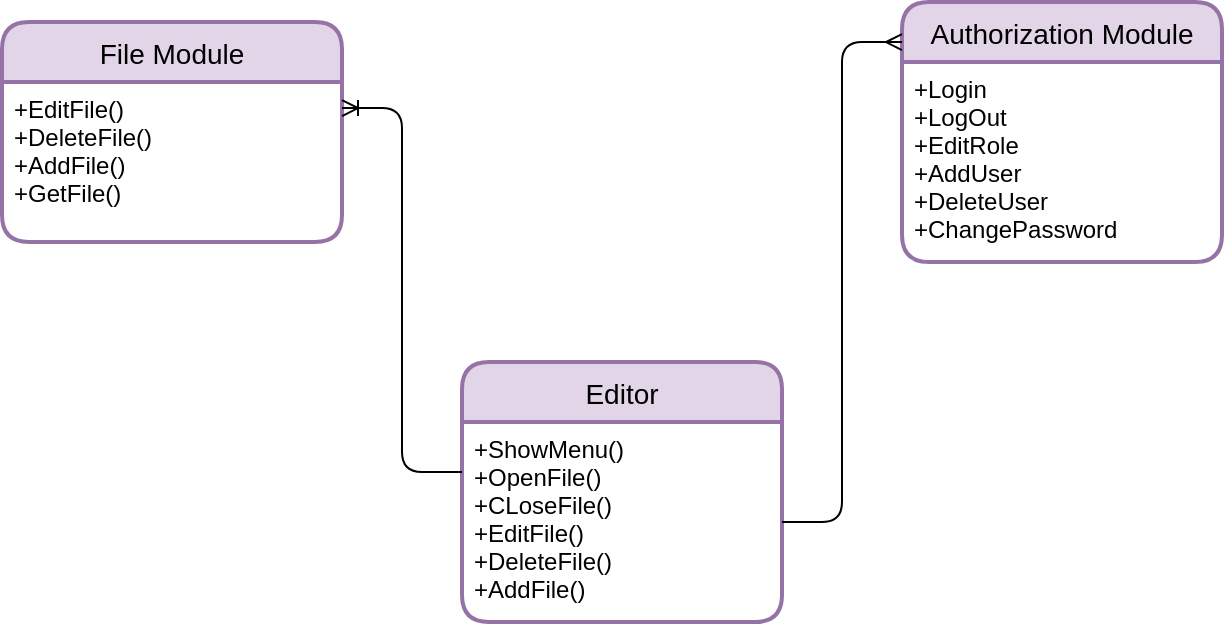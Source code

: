 <mxfile version="14.8.6" type="device"><diagram id="peX0ysri3qEVZlFF5f2k" name="Page-3"><mxGraphModel dx="1422" dy="794" grid="1" gridSize="10" guides="1" tooltips="1" connect="1" arrows="1" fold="1" page="1" pageScale="1" pageWidth="1169" pageHeight="1654" math="0" shadow="0"><root><mxCell id="KrHLUY5g0DWauafGILbs-0"/><mxCell id="KrHLUY5g0DWauafGILbs-1" parent="KrHLUY5g0DWauafGILbs-0"/><mxCell id="Ccg6oXsPEzgYEGEl2Zmm-4" value="File Module" style="swimlane;childLayout=stackLayout;horizontal=1;startSize=30;horizontalStack=0;rounded=1;fontSize=14;fontStyle=0;strokeWidth=2;resizeParent=0;resizeLast=1;shadow=0;dashed=0;align=center;fillColor=#e1d5e7;strokeColor=#9673a6;" vertex="1" parent="KrHLUY5g0DWauafGILbs-1"><mxGeometry x="260" y="110" width="170" height="110" as="geometry"/></mxCell><mxCell id="Ccg6oXsPEzgYEGEl2Zmm-5" value="+EditFile()&#10;+DeleteFile()&#10;+AddFile()&#10;+GetFile()" style="align=left;strokeColor=none;fillColor=none;spacingLeft=4;fontSize=12;verticalAlign=top;resizable=0;rotatable=0;part=1;" vertex="1" parent="Ccg6oXsPEzgYEGEl2Zmm-4"><mxGeometry y="30" width="170" height="80" as="geometry"/></mxCell><mxCell id="Ccg6oXsPEzgYEGEl2Zmm-10" value="Authorization Module" style="swimlane;childLayout=stackLayout;horizontal=1;startSize=30;horizontalStack=0;rounded=1;fontSize=14;fontStyle=0;strokeWidth=2;resizeParent=0;resizeLast=1;shadow=0;dashed=0;align=center;fillColor=#e1d5e7;strokeColor=#9673a6;" vertex="1" parent="KrHLUY5g0DWauafGILbs-1"><mxGeometry x="710" y="100" width="160" height="130" as="geometry"/></mxCell><mxCell id="Ccg6oXsPEzgYEGEl2Zmm-11" value="+Login&#10;+LogOut&#10;+EditRole&#10;+AddUser&#10;+DeleteUser&#10;+ChangePassword" style="align=left;strokeColor=none;fillColor=none;spacingLeft=4;fontSize=12;verticalAlign=top;resizable=0;rotatable=0;part=1;" vertex="1" parent="Ccg6oXsPEzgYEGEl2Zmm-10"><mxGeometry y="30" width="160" height="100" as="geometry"/></mxCell><mxCell id="Ccg6oXsPEzgYEGEl2Zmm-37" value="Editor" style="swimlane;childLayout=stackLayout;horizontal=1;startSize=30;horizontalStack=0;rounded=1;fontSize=14;fontStyle=0;strokeWidth=2;resizeParent=0;resizeLast=1;shadow=0;dashed=0;align=center;fillColor=#e1d5e7;strokeColor=#9673a6;" vertex="1" parent="KrHLUY5g0DWauafGILbs-1"><mxGeometry x="490" y="280" width="160" height="130" as="geometry"/></mxCell><mxCell id="Ccg6oXsPEzgYEGEl2Zmm-38" value="+ShowMenu()&#10;+OpenFile()&#10;+CLoseFile()&#10;+EditFile()&#10;+DeleteFile()&#10;+AddFile()" style="align=left;strokeColor=none;fillColor=none;spacingLeft=4;fontSize=12;verticalAlign=top;resizable=0;rotatable=0;part=1;" vertex="1" parent="Ccg6oXsPEzgYEGEl2Zmm-37"><mxGeometry y="30" width="160" height="100" as="geometry"/></mxCell><mxCell id="Ccg6oXsPEzgYEGEl2Zmm-40" value="" style="edgeStyle=entityRelationEdgeStyle;fontSize=12;html=1;endArrow=ERoneToMany;entryX=1;entryY=0.163;entryDx=0;entryDy=0;entryPerimeter=0;exitX=0;exitY=0.25;exitDx=0;exitDy=0;" edge="1" parent="KrHLUY5g0DWauafGILbs-1" source="Ccg6oXsPEzgYEGEl2Zmm-38" target="Ccg6oXsPEzgYEGEl2Zmm-5"><mxGeometry width="100" height="100" relative="1" as="geometry"><mxPoint x="530" y="360" as="sourcePoint"/><mxPoint x="630" y="260" as="targetPoint"/></mxGeometry></mxCell><mxCell id="Ccg6oXsPEzgYEGEl2Zmm-41" value="" style="edgeStyle=entityRelationEdgeStyle;fontSize=12;html=1;endArrow=ERmany;entryX=0;entryY=0.154;entryDx=0;entryDy=0;entryPerimeter=0;" edge="1" parent="KrHLUY5g0DWauafGILbs-1" source="Ccg6oXsPEzgYEGEl2Zmm-38" target="Ccg6oXsPEzgYEGEl2Zmm-10"><mxGeometry width="100" height="100" relative="1" as="geometry"><mxPoint x="530" y="360" as="sourcePoint"/><mxPoint x="630" y="260" as="targetPoint"/></mxGeometry></mxCell></root></mxGraphModel></diagram></mxfile>
